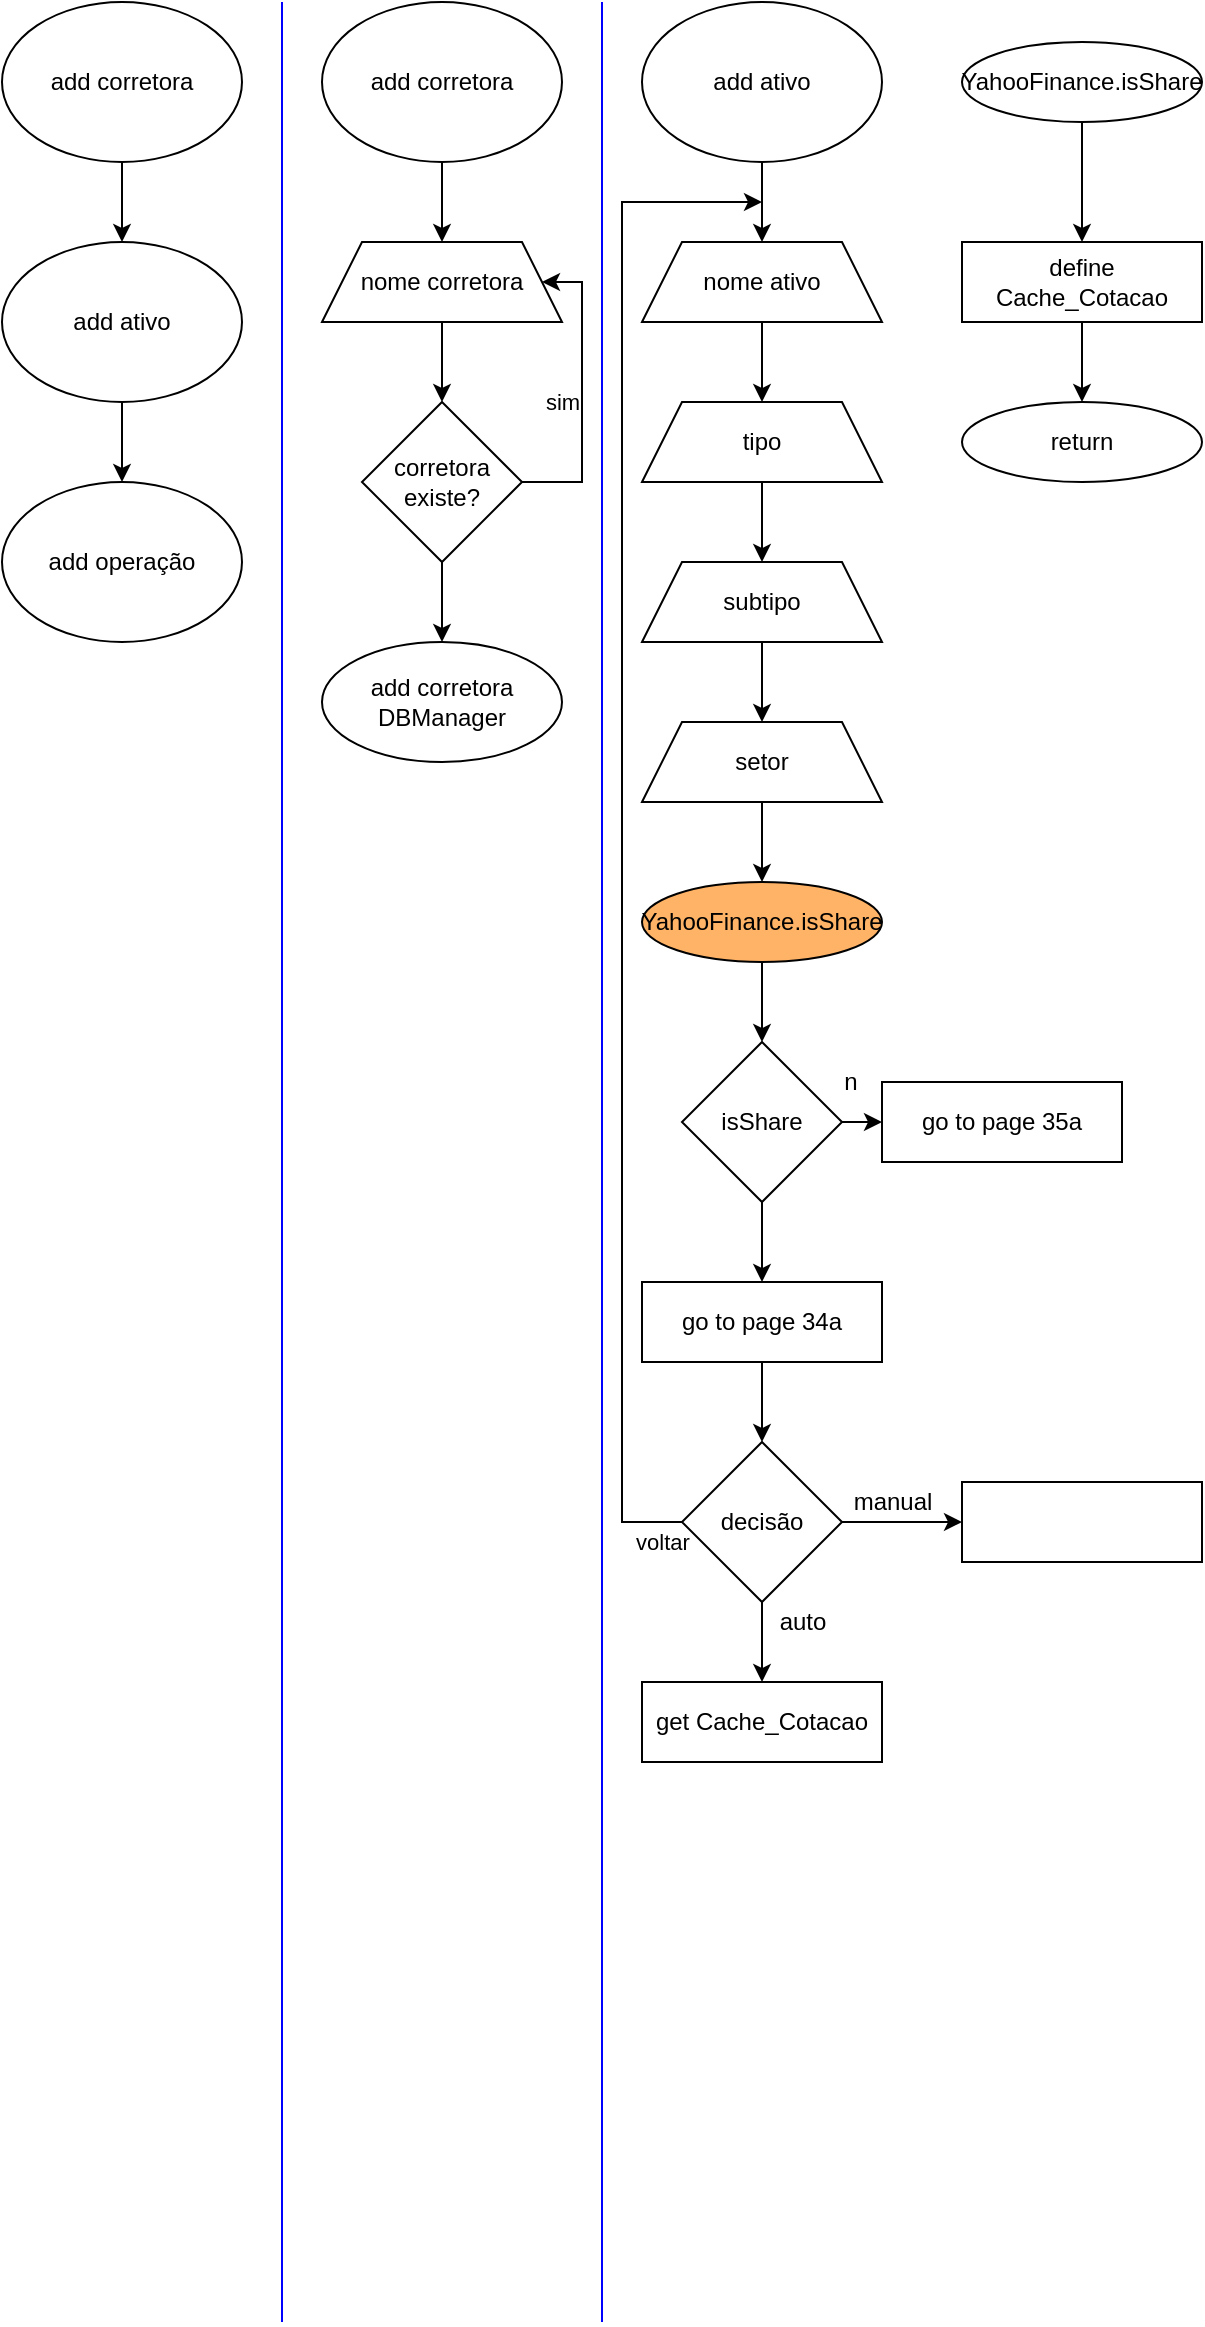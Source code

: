 <mxfile version="15.8.7" type="device" pages="3"><diagram id="_mOT2YouidcVYVr9LyYJ" name="bolsa - fluxograma"><mxGraphModel dx="1038" dy="649" grid="1" gridSize="10" guides="1" tooltips="1" connect="1" arrows="1" fold="1" page="1" pageScale="1" pageWidth="827" pageHeight="1169" math="0" shadow="0"><root><mxCell id="_b1FC7Tkb6en_sHH0HW2-0"/><mxCell id="_b1FC7Tkb6en_sHH0HW2-1" parent="_b1FC7Tkb6en_sHH0HW2-0"/><mxCell id="_b1FC7Tkb6en_sHH0HW2-5" value="" style="edgeStyle=orthogonalEdgeStyle;rounded=0;orthogonalLoop=1;jettySize=auto;html=1;strokeColor=#000000;fillColor=#3333FF;" parent="_b1FC7Tkb6en_sHH0HW2-1" source="_b1FC7Tkb6en_sHH0HW2-2" target="_b1FC7Tkb6en_sHH0HW2-3" edge="1"><mxGeometry relative="1" as="geometry"/></mxCell><mxCell id="_b1FC7Tkb6en_sHH0HW2-2" value="add corretora" style="ellipse;whiteSpace=wrap;html=1;strokeColor=#000000;" parent="_b1FC7Tkb6en_sHH0HW2-1" vertex="1"><mxGeometry width="120" height="80" as="geometry"/></mxCell><mxCell id="_b1FC7Tkb6en_sHH0HW2-6" style="edgeStyle=orthogonalEdgeStyle;rounded=0;orthogonalLoop=1;jettySize=auto;html=1;strokeColor=#000000;fillColor=#3333FF;entryX=0.5;entryY=0;entryDx=0;entryDy=0;" parent="_b1FC7Tkb6en_sHH0HW2-1" source="_b1FC7Tkb6en_sHH0HW2-3" target="_b1FC7Tkb6en_sHH0HW2-4" edge="1"><mxGeometry relative="1" as="geometry"><mxPoint x="60" y="230" as="targetPoint"/></mxGeometry></mxCell><mxCell id="_b1FC7Tkb6en_sHH0HW2-3" value="add ativo" style="ellipse;whiteSpace=wrap;html=1;strokeColor=#000000;" parent="_b1FC7Tkb6en_sHH0HW2-1" vertex="1"><mxGeometry y="120" width="120" height="80" as="geometry"/></mxCell><mxCell id="_b1FC7Tkb6en_sHH0HW2-4" value="add operação" style="ellipse;whiteSpace=wrap;html=1;strokeColor=#000000;" parent="_b1FC7Tkb6en_sHH0HW2-1" vertex="1"><mxGeometry y="240" width="120" height="80" as="geometry"/></mxCell><mxCell id="_b1FC7Tkb6en_sHH0HW2-16" value="" style="edgeStyle=orthogonalEdgeStyle;rounded=0;orthogonalLoop=1;jettySize=auto;html=1;strokeColor=#000000;fillColor=#3333FF;" parent="_b1FC7Tkb6en_sHH0HW2-1" source="_b1FC7Tkb6en_sHH0HW2-7" target="_b1FC7Tkb6en_sHH0HW2-11" edge="1"><mxGeometry relative="1" as="geometry"/></mxCell><mxCell id="_b1FC7Tkb6en_sHH0HW2-7" value="add corretora" style="ellipse;whiteSpace=wrap;html=1;strokeColor=#000000;" parent="_b1FC7Tkb6en_sHH0HW2-1" vertex="1"><mxGeometry x="160" width="120" height="80" as="geometry"/></mxCell><mxCell id="_b1FC7Tkb6en_sHH0HW2-8" value="" style="endArrow=none;html=1;rounded=0;strokeColor=#0000FF;fillColor=#3333FF;" parent="_b1FC7Tkb6en_sHH0HW2-1" edge="1"><mxGeometry width="50" height="50" relative="1" as="geometry"><mxPoint x="140" y="1160" as="sourcePoint"/><mxPoint x="140" as="targetPoint"/></mxGeometry></mxCell><mxCell id="_b1FC7Tkb6en_sHH0HW2-15" value="" style="edgeStyle=orthogonalEdgeStyle;rounded=0;orthogonalLoop=1;jettySize=auto;html=1;strokeColor=#000000;fillColor=#3333FF;" parent="_b1FC7Tkb6en_sHH0HW2-1" source="_b1FC7Tkb6en_sHH0HW2-11" target="_b1FC7Tkb6en_sHH0HW2-12" edge="1"><mxGeometry relative="1" as="geometry"/></mxCell><mxCell id="_b1FC7Tkb6en_sHH0HW2-11" value="nome corretora" style="shape=trapezoid;perimeter=trapezoidPerimeter;whiteSpace=wrap;html=1;fixedSize=1;strokeColor=#000000;" parent="_b1FC7Tkb6en_sHH0HW2-1" vertex="1"><mxGeometry x="160" y="120" width="120" height="40" as="geometry"/></mxCell><mxCell id="_b1FC7Tkb6en_sHH0HW2-13" style="edgeStyle=orthogonalEdgeStyle;rounded=0;orthogonalLoop=1;jettySize=auto;html=1;exitX=1;exitY=0.5;exitDx=0;exitDy=0;entryX=1;entryY=0.5;entryDx=0;entryDy=0;strokeColor=#000000;fillColor=#3333FF;" parent="_b1FC7Tkb6en_sHH0HW2-1" source="_b1FC7Tkb6en_sHH0HW2-12" target="_b1FC7Tkb6en_sHH0HW2-11" edge="1"><mxGeometry relative="1" as="geometry"><Array as="points"><mxPoint x="290" y="240"/><mxPoint x="290" y="140"/></Array></mxGeometry></mxCell><mxCell id="_b1FC7Tkb6en_sHH0HW2-14" value="sim" style="edgeLabel;html=1;align=center;verticalAlign=middle;resizable=0;points=[];strokeColor=#000000;" parent="_b1FC7Tkb6en_sHH0HW2-13" vertex="1" connectable="0"><mxGeometry x="-0.24" y="-3" relative="1" as="geometry"><mxPoint x="-13" y="-13" as="offset"/></mxGeometry></mxCell><mxCell id="_b1FC7Tkb6en_sHH0HW2-18" value="" style="edgeStyle=orthogonalEdgeStyle;rounded=0;orthogonalLoop=1;jettySize=auto;html=1;strokeColor=#000000;fillColor=#3333FF;" parent="_b1FC7Tkb6en_sHH0HW2-1" source="_b1FC7Tkb6en_sHH0HW2-12" target="_b1FC7Tkb6en_sHH0HW2-17" edge="1"><mxGeometry relative="1" as="geometry"/></mxCell><mxCell id="_b1FC7Tkb6en_sHH0HW2-12" value="corretora existe?" style="rhombus;whiteSpace=wrap;html=1;strokeColor=#000000;" parent="_b1FC7Tkb6en_sHH0HW2-1" vertex="1"><mxGeometry x="180" y="200" width="80" height="80" as="geometry"/></mxCell><mxCell id="_b1FC7Tkb6en_sHH0HW2-17" value="add corretora DBManager" style="ellipse;whiteSpace=wrap;html=1;strokeColor=#000000;" parent="_b1FC7Tkb6en_sHH0HW2-1" vertex="1"><mxGeometry x="160" y="320" width="120" height="60" as="geometry"/></mxCell><mxCell id="9xJc0cMK733dNCTtPqHn-0" value="" style="endArrow=none;html=1;rounded=0;strokeColor=#0000FF;fillColor=#3333FF;" parent="_b1FC7Tkb6en_sHH0HW2-1" edge="1"><mxGeometry width="50" height="50" relative="1" as="geometry"><mxPoint x="300" y="1160" as="sourcePoint"/><mxPoint x="300" as="targetPoint"/></mxGeometry></mxCell><mxCell id="9xJc0cMK733dNCTtPqHn-6" value="" style="edgeStyle=orthogonalEdgeStyle;rounded=0;orthogonalLoop=1;jettySize=auto;html=1;strokeColor=#000000;fillColor=#3333FF;" parent="_b1FC7Tkb6en_sHH0HW2-1" source="9xJc0cMK733dNCTtPqHn-1" target="9xJc0cMK733dNCTtPqHn-2" edge="1"><mxGeometry relative="1" as="geometry"/></mxCell><mxCell id="9xJc0cMK733dNCTtPqHn-1" value="add ativo" style="ellipse;whiteSpace=wrap;html=1;strokeColor=#000000;" parent="_b1FC7Tkb6en_sHH0HW2-1" vertex="1"><mxGeometry x="320" width="120" height="80" as="geometry"/></mxCell><mxCell id="9xJc0cMK733dNCTtPqHn-7" value="" style="edgeStyle=orthogonalEdgeStyle;rounded=0;orthogonalLoop=1;jettySize=auto;html=1;strokeColor=#000000;fillColor=#3333FF;" parent="_b1FC7Tkb6en_sHH0HW2-1" source="9xJc0cMK733dNCTtPqHn-2" target="9xJc0cMK733dNCTtPqHn-3" edge="1"><mxGeometry relative="1" as="geometry"/></mxCell><mxCell id="9xJc0cMK733dNCTtPqHn-2" value="nome ativo" style="shape=trapezoid;perimeter=trapezoidPerimeter;whiteSpace=wrap;html=1;fixedSize=1;strokeColor=#000000;" parent="_b1FC7Tkb6en_sHH0HW2-1" vertex="1"><mxGeometry x="320" y="120" width="120" height="40" as="geometry"/></mxCell><mxCell id="9xJc0cMK733dNCTtPqHn-8" value="" style="edgeStyle=orthogonalEdgeStyle;rounded=0;orthogonalLoop=1;jettySize=auto;html=1;strokeColor=#000000;fillColor=#3333FF;" parent="_b1FC7Tkb6en_sHH0HW2-1" source="9xJc0cMK733dNCTtPqHn-3" target="9xJc0cMK733dNCTtPqHn-4" edge="1"><mxGeometry relative="1" as="geometry"/></mxCell><mxCell id="9xJc0cMK733dNCTtPqHn-3" value="tipo" style="shape=trapezoid;perimeter=trapezoidPerimeter;whiteSpace=wrap;html=1;fixedSize=1;strokeColor=#000000;" parent="_b1FC7Tkb6en_sHH0HW2-1" vertex="1"><mxGeometry x="320" y="200" width="120" height="40" as="geometry"/></mxCell><mxCell id="9xJc0cMK733dNCTtPqHn-9" value="" style="edgeStyle=orthogonalEdgeStyle;rounded=0;orthogonalLoop=1;jettySize=auto;html=1;strokeColor=#000000;fillColor=#3333FF;" parent="_b1FC7Tkb6en_sHH0HW2-1" source="9xJc0cMK733dNCTtPqHn-4" target="9xJc0cMK733dNCTtPqHn-5" edge="1"><mxGeometry relative="1" as="geometry"/></mxCell><mxCell id="9xJc0cMK733dNCTtPqHn-4" value="subtipo" style="shape=trapezoid;perimeter=trapezoidPerimeter;whiteSpace=wrap;html=1;fixedSize=1;strokeColor=#000000;" parent="_b1FC7Tkb6en_sHH0HW2-1" vertex="1"><mxGeometry x="320" y="280" width="120" height="40" as="geometry"/></mxCell><mxCell id="9xJc0cMK733dNCTtPqHn-11" value="" style="edgeStyle=orthogonalEdgeStyle;rounded=0;orthogonalLoop=1;jettySize=auto;html=1;strokeColor=#000000;fillColor=#3333FF;" parent="_b1FC7Tkb6en_sHH0HW2-1" source="9xJc0cMK733dNCTtPqHn-5" target="9xJc0cMK733dNCTtPqHn-10" edge="1"><mxGeometry relative="1" as="geometry"/></mxCell><mxCell id="9xJc0cMK733dNCTtPqHn-5" value="setor" style="shape=trapezoid;perimeter=trapezoidPerimeter;whiteSpace=wrap;html=1;fixedSize=1;strokeColor=#000000;" parent="_b1FC7Tkb6en_sHH0HW2-1" vertex="1"><mxGeometry x="320" y="360" width="120" height="40" as="geometry"/></mxCell><mxCell id="9xJc0cMK733dNCTtPqHn-18" value="" style="edgeStyle=orthogonalEdgeStyle;rounded=0;orthogonalLoop=1;jettySize=auto;html=1;strokeColor=#000000;fillColor=#3333FF;" parent="_b1FC7Tkb6en_sHH0HW2-1" source="9xJc0cMK733dNCTtPqHn-10" target="9xJc0cMK733dNCTtPqHn-17" edge="1"><mxGeometry relative="1" as="geometry"/></mxCell><mxCell id="9xJc0cMK733dNCTtPqHn-10" value="YahooFinance.isShare" style="ellipse;whiteSpace=wrap;html=1;strokeColor=#000000;fillColor=#FFB366;" parent="_b1FC7Tkb6en_sHH0HW2-1" vertex="1"><mxGeometry x="320" y="440" width="120" height="40" as="geometry"/></mxCell><mxCell id="9xJc0cMK733dNCTtPqHn-14" value="" style="edgeStyle=orthogonalEdgeStyle;rounded=0;orthogonalLoop=1;jettySize=auto;html=1;strokeColor=#000000;fillColor=#3333FF;" parent="_b1FC7Tkb6en_sHH0HW2-1" source="9xJc0cMK733dNCTtPqHn-12" target="9xJc0cMK733dNCTtPqHn-13" edge="1"><mxGeometry relative="1" as="geometry"/></mxCell><mxCell id="9xJc0cMK733dNCTtPqHn-12" value="YahooFinance.isShare" style="ellipse;whiteSpace=wrap;html=1;strokeColor=#000000;" parent="_b1FC7Tkb6en_sHH0HW2-1" vertex="1"><mxGeometry x="480" y="20" width="120" height="40" as="geometry"/></mxCell><mxCell id="9xJc0cMK733dNCTtPqHn-16" value="" style="edgeStyle=orthogonalEdgeStyle;rounded=0;orthogonalLoop=1;jettySize=auto;html=1;strokeColor=#000000;fillColor=#3333FF;" parent="_b1FC7Tkb6en_sHH0HW2-1" source="9xJc0cMK733dNCTtPqHn-13" target="9xJc0cMK733dNCTtPqHn-15" edge="1"><mxGeometry relative="1" as="geometry"/></mxCell><mxCell id="9xJc0cMK733dNCTtPqHn-13" value="define Cache_Cotacao" style="whiteSpace=wrap;html=1;strokeColor=#000000;" parent="_b1FC7Tkb6en_sHH0HW2-1" vertex="1"><mxGeometry x="480" y="120" width="120" height="40" as="geometry"/></mxCell><mxCell id="9xJc0cMK733dNCTtPqHn-15" value="return" style="ellipse;whiteSpace=wrap;html=1;strokeColor=#000000;" parent="_b1FC7Tkb6en_sHH0HW2-1" vertex="1"><mxGeometry x="480" y="200" width="120" height="40" as="geometry"/></mxCell><mxCell id="9xJc0cMK733dNCTtPqHn-21" value="" style="edgeStyle=orthogonalEdgeStyle;rounded=0;orthogonalLoop=1;jettySize=auto;html=1;strokeColor=#000000;fillColor=#3333FF;" parent="_b1FC7Tkb6en_sHH0HW2-1" source="9xJc0cMK733dNCTtPqHn-17" edge="1"><mxGeometry relative="1" as="geometry"><mxPoint x="380" y="640" as="targetPoint"/></mxGeometry></mxCell><mxCell id="9xJc0cMK733dNCTtPqHn-22" value="" style="edgeStyle=orthogonalEdgeStyle;rounded=0;orthogonalLoop=1;jettySize=auto;html=1;strokeColor=#000000;fillColor=#3333FF;" parent="_b1FC7Tkb6en_sHH0HW2-1" source="9xJc0cMK733dNCTtPqHn-17" edge="1"><mxGeometry relative="1" as="geometry"><mxPoint x="440" y="560" as="targetPoint"/></mxGeometry></mxCell><mxCell id="9xJc0cMK733dNCTtPqHn-17" value="isShare" style="rhombus;whiteSpace=wrap;html=1;strokeColor=#000000;" parent="_b1FC7Tkb6en_sHH0HW2-1" vertex="1"><mxGeometry x="340" y="520" width="80" height="80" as="geometry"/></mxCell><mxCell id="9xJc0cMK733dNCTtPqHn-27" value="" style="edgeStyle=orthogonalEdgeStyle;rounded=0;orthogonalLoop=1;jettySize=auto;html=1;strokeColor=#000000;fillColor=#3333FF;" parent="_b1FC7Tkb6en_sHH0HW2-1" source="9xJc0cMK733dNCTtPqHn-23" target="9xJc0cMK733dNCTtPqHn-26" edge="1"><mxGeometry relative="1" as="geometry"/></mxCell><mxCell id="9xJc0cMK733dNCTtPqHn-23" value="&lt;span&gt;go to page 34a&lt;/span&gt;" style="rounded=0;whiteSpace=wrap;html=1;strokeColor=#000000;" parent="_b1FC7Tkb6en_sHH0HW2-1" vertex="1"><mxGeometry x="320" y="640" width="120" height="40" as="geometry"/></mxCell><mxCell id="9xJc0cMK733dNCTtPqHn-24" value="&lt;span&gt;go to page 35a&lt;/span&gt;" style="rounded=0;whiteSpace=wrap;html=1;strokeColor=#000000;" parent="_b1FC7Tkb6en_sHH0HW2-1" vertex="1"><mxGeometry x="440" y="540" width="120" height="40" as="geometry"/></mxCell><mxCell id="9xJc0cMK733dNCTtPqHn-25" value="n" style="text;html=1;align=center;verticalAlign=middle;resizable=0;points=[];autosize=1;strokeColor=none;fillColor=none;" parent="_b1FC7Tkb6en_sHH0HW2-1" vertex="1"><mxGeometry x="414" y="530" width="20" height="20" as="geometry"/></mxCell><mxCell id="9xJc0cMK733dNCTtPqHn-28" style="edgeStyle=orthogonalEdgeStyle;rounded=0;orthogonalLoop=1;jettySize=auto;html=1;exitX=0;exitY=0.5;exitDx=0;exitDy=0;strokeColor=#000000;fillColor=#3333FF;" parent="_b1FC7Tkb6en_sHH0HW2-1" source="9xJc0cMK733dNCTtPqHn-26" edge="1"><mxGeometry relative="1" as="geometry"><mxPoint x="380" y="100" as="targetPoint"/><Array as="points"><mxPoint x="310" y="760"/><mxPoint x="310" y="100"/><mxPoint x="380" y="100"/></Array></mxGeometry></mxCell><mxCell id="9xJc0cMK733dNCTtPqHn-29" value="voltar" style="edgeLabel;html=1;align=center;verticalAlign=middle;resizable=0;points=[];" parent="9xJc0cMK733dNCTtPqHn-28" vertex="1" connectable="0"><mxGeometry x="-0.934" y="-1" relative="1" as="geometry"><mxPoint x="15" y="11" as="offset"/></mxGeometry></mxCell><mxCell id="9xJc0cMK733dNCTtPqHn-31" value="" style="edgeStyle=orthogonalEdgeStyle;rounded=0;orthogonalLoop=1;jettySize=auto;html=1;strokeColor=#000000;fillColor=#3333FF;" parent="_b1FC7Tkb6en_sHH0HW2-1" source="9xJc0cMK733dNCTtPqHn-26" target="9xJc0cMK733dNCTtPqHn-30" edge="1"><mxGeometry relative="1" as="geometry"/></mxCell><mxCell id="9xJc0cMK733dNCTtPqHn-34" value="" style="edgeStyle=orthogonalEdgeStyle;rounded=0;orthogonalLoop=1;jettySize=auto;html=1;strokeColor=#000000;fillColor=#3333FF;" parent="_b1FC7Tkb6en_sHH0HW2-1" source="9xJc0cMK733dNCTtPqHn-26" target="9xJc0cMK733dNCTtPqHn-33" edge="1"><mxGeometry relative="1" as="geometry"/></mxCell><mxCell id="9xJc0cMK733dNCTtPqHn-26" value="decisão" style="rhombus;whiteSpace=wrap;html=1;strokeColor=#000000;" parent="_b1FC7Tkb6en_sHH0HW2-1" vertex="1"><mxGeometry x="340" y="720" width="80" height="80" as="geometry"/></mxCell><mxCell id="9xJc0cMK733dNCTtPqHn-30" value="" style="whiteSpace=wrap;html=1;strokeColor=#000000;" parent="_b1FC7Tkb6en_sHH0HW2-1" vertex="1"><mxGeometry x="480" y="740" width="120" height="40" as="geometry"/></mxCell><mxCell id="9xJc0cMK733dNCTtPqHn-32" value="manual" style="text;html=1;align=center;verticalAlign=middle;resizable=0;points=[];autosize=1;strokeColor=none;fillColor=none;" parent="_b1FC7Tkb6en_sHH0HW2-1" vertex="1"><mxGeometry x="420" y="740" width="50" height="20" as="geometry"/></mxCell><mxCell id="9xJc0cMK733dNCTtPqHn-33" value="get Cache_Cotacao" style="whiteSpace=wrap;html=1;strokeColor=#000000;" parent="_b1FC7Tkb6en_sHH0HW2-1" vertex="1"><mxGeometry x="320" y="840" width="120" height="40" as="geometry"/></mxCell><mxCell id="9xJc0cMK733dNCTtPqHn-35" value="auto" style="text;html=1;align=center;verticalAlign=middle;resizable=0;points=[];autosize=1;strokeColor=none;fillColor=none;" parent="_b1FC7Tkb6en_sHH0HW2-1" vertex="1"><mxGeometry x="380" y="800" width="40" height="20" as="geometry"/></mxCell></root></mxGraphModel></diagram><diagram name="bolsa - seq" id="13e1069c-82ec-6db2-03f1-153e76fe0fe0"><mxGraphModel dx="1385" dy="721" grid="1" gridSize="10" guides="1" tooltips="1" connect="1" arrows="1" fold="1" page="1" pageScale="1" pageWidth="1100" pageHeight="850" background="none" math="0" shadow="0"><root><mxCell id="0"/><mxCell id="1" parent="0"/><mxCell id="iUMsNMUIZcWaticnyZ3l-14" value="if" style="shape=umlFrame;tabWidth=110;tabHeight=30;tabPosition=left;html=1;boundedLbl=1;labelInHeader=1;width=40;height=20;" parent="1" vertex="1"><mxGeometry x="110" y="190.0" width="600" height="250" as="geometry"/></mxCell><mxCell id="iUMsNMUIZcWaticnyZ3l-15" value="ativo já existe" style="text" parent="iUMsNMUIZcWaticnyZ3l-14" vertex="1"><mxGeometry width="100" height="20" relative="1" as="geometry"><mxPoint y="20" as="offset"/></mxGeometry></mxCell><mxCell id="iUMsNMUIZcWaticnyZ3l-16" value="" style="line;strokeWidth=1;dashed=1;labelPosition=center;verticalLabelPosition=bottom;align=left;verticalAlign=top;spacingLeft=20;spacingTop=15;" parent="iUMsNMUIZcWaticnyZ3l-14" vertex="1"><mxGeometry y="125" width="600" height="10" as="geometry"/></mxCell><mxCell id="BU7aErfj7n6CtDRHygvr-5" value="else" style="text;html=1;align=center;verticalAlign=middle;resizable=0;points=[];autosize=1;strokeColor=none;fillColor=none;" vertex="1" parent="iUMsNMUIZcWaticnyZ3l-14"><mxGeometry y="135.0" width="40" height="20" as="geometry"/></mxCell><mxCell id="7baba1c4bc27f4b0-2" value="DBManager" style="shape=umlLifeline;perimeter=lifelinePerimeter;whiteSpace=wrap;html=1;container=1;collapsible=0;recursiveResize=0;outlineConnect=0;rounded=1;shadow=0;comic=0;labelBackgroundColor=none;strokeWidth=1;fontFamily=Verdana;fontSize=12;align=center;" parent="1" vertex="1"><mxGeometry x="560" y="80" width="120" height="580" as="geometry"/></mxCell><mxCell id="iUMsNMUIZcWaticnyZ3l-10" value="" style="rounded=0;whiteSpace=wrap;html=1;" parent="7baba1c4bc27f4b0-2" vertex="1"><mxGeometry x="50" y="90" width="20" height="420" as="geometry"/></mxCell><mxCell id="7baba1c4bc27f4b0-3" value="DB" style="shape=umlLifeline;perimeter=lifelinePerimeter;whiteSpace=wrap;html=1;container=1;collapsible=0;recursiveResize=0;outlineConnect=0;rounded=1;shadow=0;comic=0;labelBackgroundColor=none;strokeWidth=1;fontFamily=Verdana;fontSize=12;align=center;" parent="1" vertex="1"><mxGeometry x="960" y="80" width="120" height="580" as="geometry"/></mxCell><mxCell id="7baba1c4bc27f4b0-8" value="IHM" style="shape=umlLifeline;perimeter=lifelinePerimeter;whiteSpace=wrap;html=1;container=1;collapsible=0;recursiveResize=0;outlineConnect=0;rounded=1;shadow=0;comic=0;labelBackgroundColor=none;strokeWidth=1;fontFamily=Verdana;fontSize=12;align=center;" parent="1" vertex="1"><mxGeometry x="160" y="80" width="120" height="580" as="geometry"/></mxCell><mxCell id="iUMsNMUIZcWaticnyZ3l-8" value="" style="rounded=0;whiteSpace=wrap;html=1;" parent="7baba1c4bc27f4b0-8" vertex="1"><mxGeometry x="50" y="80" width="20" height="460" as="geometry"/></mxCell><mxCell id="iUMsNMUIZcWaticnyZ3l-1" value="User" style="shape=umlActor;verticalLabelPosition=bottom;verticalAlign=top;html=1;outlineConnect=0;" parent="1" vertex="1"><mxGeometry x="25" y="60" width="30" height="60" as="geometry"/></mxCell><mxCell id="iUMsNMUIZcWaticnyZ3l-2" value="" style="endArrow=none;dashed=1;html=1;rounded=0;" parent="1" target="iUMsNMUIZcWaticnyZ3l-1" edge="1"><mxGeometry width="50" height="50" relative="1" as="geometry"><mxPoint x="40" y="660" as="sourcePoint"/><mxPoint x="90" y="160" as="targetPoint"/></mxGeometry></mxCell><mxCell id="iUMsNMUIZcWaticnyZ3l-3" value="" style="endArrow=classic;html=1;rounded=0;entryX=-0.05;entryY=0.02;entryDx=0;entryDy=0;entryPerimeter=0;fillColor=#3333FF;strokeColor=#0000FF;" parent="1" target="iUMsNMUIZcWaticnyZ3l-8" edge="1"><mxGeometry width="50" height="50" relative="1" as="geometry"><mxPoint x="40" y="170" as="sourcePoint"/><mxPoint x="100" y="170" as="targetPoint"/></mxGeometry></mxCell><mxCell id="BU7aErfj7n6CtDRHygvr-4" value="request: add ativo" style="edgeLabel;html=1;align=center;verticalAlign=middle;resizable=0;points=[];" vertex="1" connectable="0" parent="iUMsNMUIZcWaticnyZ3l-3"><mxGeometry x="-0.283" y="-3" relative="1" as="geometry"><mxPoint x="16" y="-13" as="offset"/></mxGeometry></mxCell><mxCell id="iUMsNMUIZcWaticnyZ3l-4" value="Adicionar operação bolsa" style="text;html=1;align=center;verticalAlign=middle;resizable=0;points=[];autosize=1;strokeColor=none;fillColor=none;" parent="1" vertex="1"><mxGeometry y="20" width="150" height="20" as="geometry"/></mxCell><mxCell id="iUMsNMUIZcWaticnyZ3l-6" value="" style="endArrow=classic;html=1;rounded=0;entryX=-0.042;entryY=0.021;entryDx=0;entryDy=0;entryPerimeter=0;" parent="1" target="iUMsNMUIZcWaticnyZ3l-10" edge="1"><mxGeometry width="50" height="50" relative="1" as="geometry"><mxPoint x="233" y="179" as="sourcePoint"/><mxPoint x="589.0" y="180.0" as="targetPoint"/><Array as="points"/></mxGeometry></mxCell></root></mxGraphModel></diagram><diagram id="gbyf9vmfOVwj6kLxd_xx" name="Get Cotação"><mxGraphModel dx="1278" dy="649" grid="1" gridSize="10" guides="1" tooltips="1" connect="1" arrows="1" fold="1" page="1" pageScale="1" pageWidth="827" pageHeight="1169" math="0" shadow="0"><root><mxCell id="CEPPN1osuC2ezEPf-_9k-0"/><mxCell id="CEPPN1osuC2ezEPf-_9k-1" parent="CEPPN1osuC2ezEPf-_9k-0"/><mxCell id="CEPPN1osuC2ezEPf-_9k-8" value="" style="rounded=0;whiteSpace=wrap;html=1;" vertex="1" parent="CEPPN1osuC2ezEPf-_9k-1"><mxGeometry x="30" y="270" width="490" height="370" as="geometry"/></mxCell><mxCell id="CEPPN1osuC2ezEPf-_9k-2" value="GetCotacao" style="rounded=0;whiteSpace=wrap;html=1;" vertex="1" parent="CEPPN1osuC2ezEPf-_9k-1"><mxGeometry x="520" y="40" width="240" height="160" as="geometry"/></mxCell><mxCell id="CEPPN1osuC2ezEPf-_9k-5" value="" style="edgeStyle=orthogonalEdgeStyle;rounded=0;orthogonalLoop=1;jettySize=auto;html=1;" edge="1" parent="CEPPN1osuC2ezEPf-_9k-1" source="CEPPN1osuC2ezEPf-_9k-3" target="CEPPN1osuC2ezEPf-_9k-4"><mxGeometry relative="1" as="geometry"/></mxCell><mxCell id="CEPPN1osuC2ezEPf-_9k-9" style="edgeStyle=orthogonalEdgeStyle;rounded=0;orthogonalLoop=1;jettySize=auto;html=1;exitX=1;exitY=0.5;exitDx=0;exitDy=0;entryX=0;entryY=0.5;entryDx=0;entryDy=0;" edge="1" parent="CEPPN1osuC2ezEPf-_9k-1" source="CEPPN1osuC2ezEPf-_9k-3" target="CEPPN1osuC2ezEPf-_9k-2"><mxGeometry relative="1" as="geometry"/></mxCell><mxCell id="CEPPN1osuC2ezEPf-_9k-3" value="add ativo" style="rounded=0;whiteSpace=wrap;html=1;" vertex="1" parent="CEPPN1osuC2ezEPf-_9k-1"><mxGeometry x="40" y="40" width="240" height="80" as="geometry"/></mxCell><mxCell id="CEPPN1osuC2ezEPf-_9k-7" value="" style="edgeStyle=orthogonalEdgeStyle;rounded=0;orthogonalLoop=1;jettySize=auto;html=1;" edge="1" parent="CEPPN1osuC2ezEPf-_9k-1" source="CEPPN1osuC2ezEPf-_9k-4" target="CEPPN1osuC2ezEPf-_9k-6"><mxGeometry relative="1" as="geometry"/></mxCell><mxCell id="CEPPN1osuC2ezEPf-_9k-10" style="edgeStyle=orthogonalEdgeStyle;rounded=0;orthogonalLoop=1;jettySize=auto;html=1;exitX=1;exitY=0.5;exitDx=0;exitDy=0;" edge="1" parent="CEPPN1osuC2ezEPf-_9k-1" source="CEPPN1osuC2ezEPf-_9k-4"><mxGeometry relative="1" as="geometry"><mxPoint x="520" y="120" as="targetPoint"/><Array as="points"><mxPoint x="400" y="200"/><mxPoint x="400" y="120"/></Array></mxGeometry></mxCell><mxCell id="CEPPN1osuC2ezEPf-_9k-4" value="rename ativo" style="rounded=0;whiteSpace=wrap;html=1;" vertex="1" parent="CEPPN1osuC2ezEPf-_9k-1"><mxGeometry x="40" y="160" width="240" height="80" as="geometry"/></mxCell><mxCell id="CEPPN1osuC2ezEPf-_9k-6" value="Atualizar cotações_run" style="rounded=0;whiteSpace=wrap;html=1;" vertex="1" parent="CEPPN1osuC2ezEPf-_9k-1"><mxGeometry x="40" y="280" width="240" height="80" as="geometry"/></mxCell><mxCell id="CEPPN1osuC2ezEPf-_9k-11" value="" style="rounded=0;whiteSpace=wrap;html=1;" vertex="1" parent="CEPPN1osuC2ezEPf-_9k-1"><mxGeometry x="40" y="370" width="470" height="260" as="geometry"/></mxCell><mxCell id="CEPPN1osuC2ezEPf-_9k-15" value="" style="edgeStyle=orthogonalEdgeStyle;rounded=0;orthogonalLoop=1;jettySize=auto;html=1;" edge="1" parent="CEPPN1osuC2ezEPf-_9k-1" source="CEPPN1osuC2ezEPf-_9k-12" target="CEPPN1osuC2ezEPf-_9k-14"><mxGeometry relative="1" as="geometry"/></mxCell><mxCell id="CEPPN1osuC2ezEPf-_9k-12" value="GetCotacao" style="rounded=0;whiteSpace=wrap;html=1;" vertex="1" parent="CEPPN1osuC2ezEPf-_9k-1"><mxGeometry x="50" y="390" width="220" height="60" as="geometry"/></mxCell><mxCell id="CEPPN1osuC2ezEPf-_9k-13" value="n threads" style="text;html=1;align=center;verticalAlign=middle;resizable=0;points=[];autosize=1;strokeColor=none;fillColor=none;" vertex="1" parent="CEPPN1osuC2ezEPf-_9k-1"><mxGeometry x="40" y="370" width="70" height="20" as="geometry"/></mxCell><mxCell id="CEPPN1osuC2ezEPf-_9k-14" value="UpdateCotacao" style="rounded=0;whiteSpace=wrap;html=1;" vertex="1" parent="CEPPN1osuC2ezEPf-_9k-1"><mxGeometry x="50" y="470" width="220" height="60" as="geometry"/></mxCell><mxCell id="CEPPN1osuC2ezEPf-_9k-19" style="edgeStyle=orthogonalEdgeStyle;rounded=0;orthogonalLoop=1;jettySize=auto;html=1;exitX=0.5;exitY=1;exitDx=0;exitDy=0;entryX=0.5;entryY=0;entryDx=0;entryDy=0;" edge="1" parent="CEPPN1osuC2ezEPf-_9k-1" source="CEPPN1osuC2ezEPf-_9k-16" target="CEPPN1osuC2ezEPf-_9k-17"><mxGeometry relative="1" as="geometry"/></mxCell><mxCell id="CEPPN1osuC2ezEPf-_9k-16" value="GetCotacaoCripto" style="rounded=0;whiteSpace=wrap;html=1;" vertex="1" parent="CEPPN1osuC2ezEPf-_9k-1"><mxGeometry x="280" y="390" width="220" height="60" as="geometry"/></mxCell><mxCell id="CEPPN1osuC2ezEPf-_9k-17" value="UpdateCotacao" style="rounded=0;whiteSpace=wrap;html=1;" vertex="1" parent="CEPPN1osuC2ezEPf-_9k-1"><mxGeometry x="280" y="470" width="220" height="60" as="geometry"/></mxCell></root></mxGraphModel></diagram></mxfile>